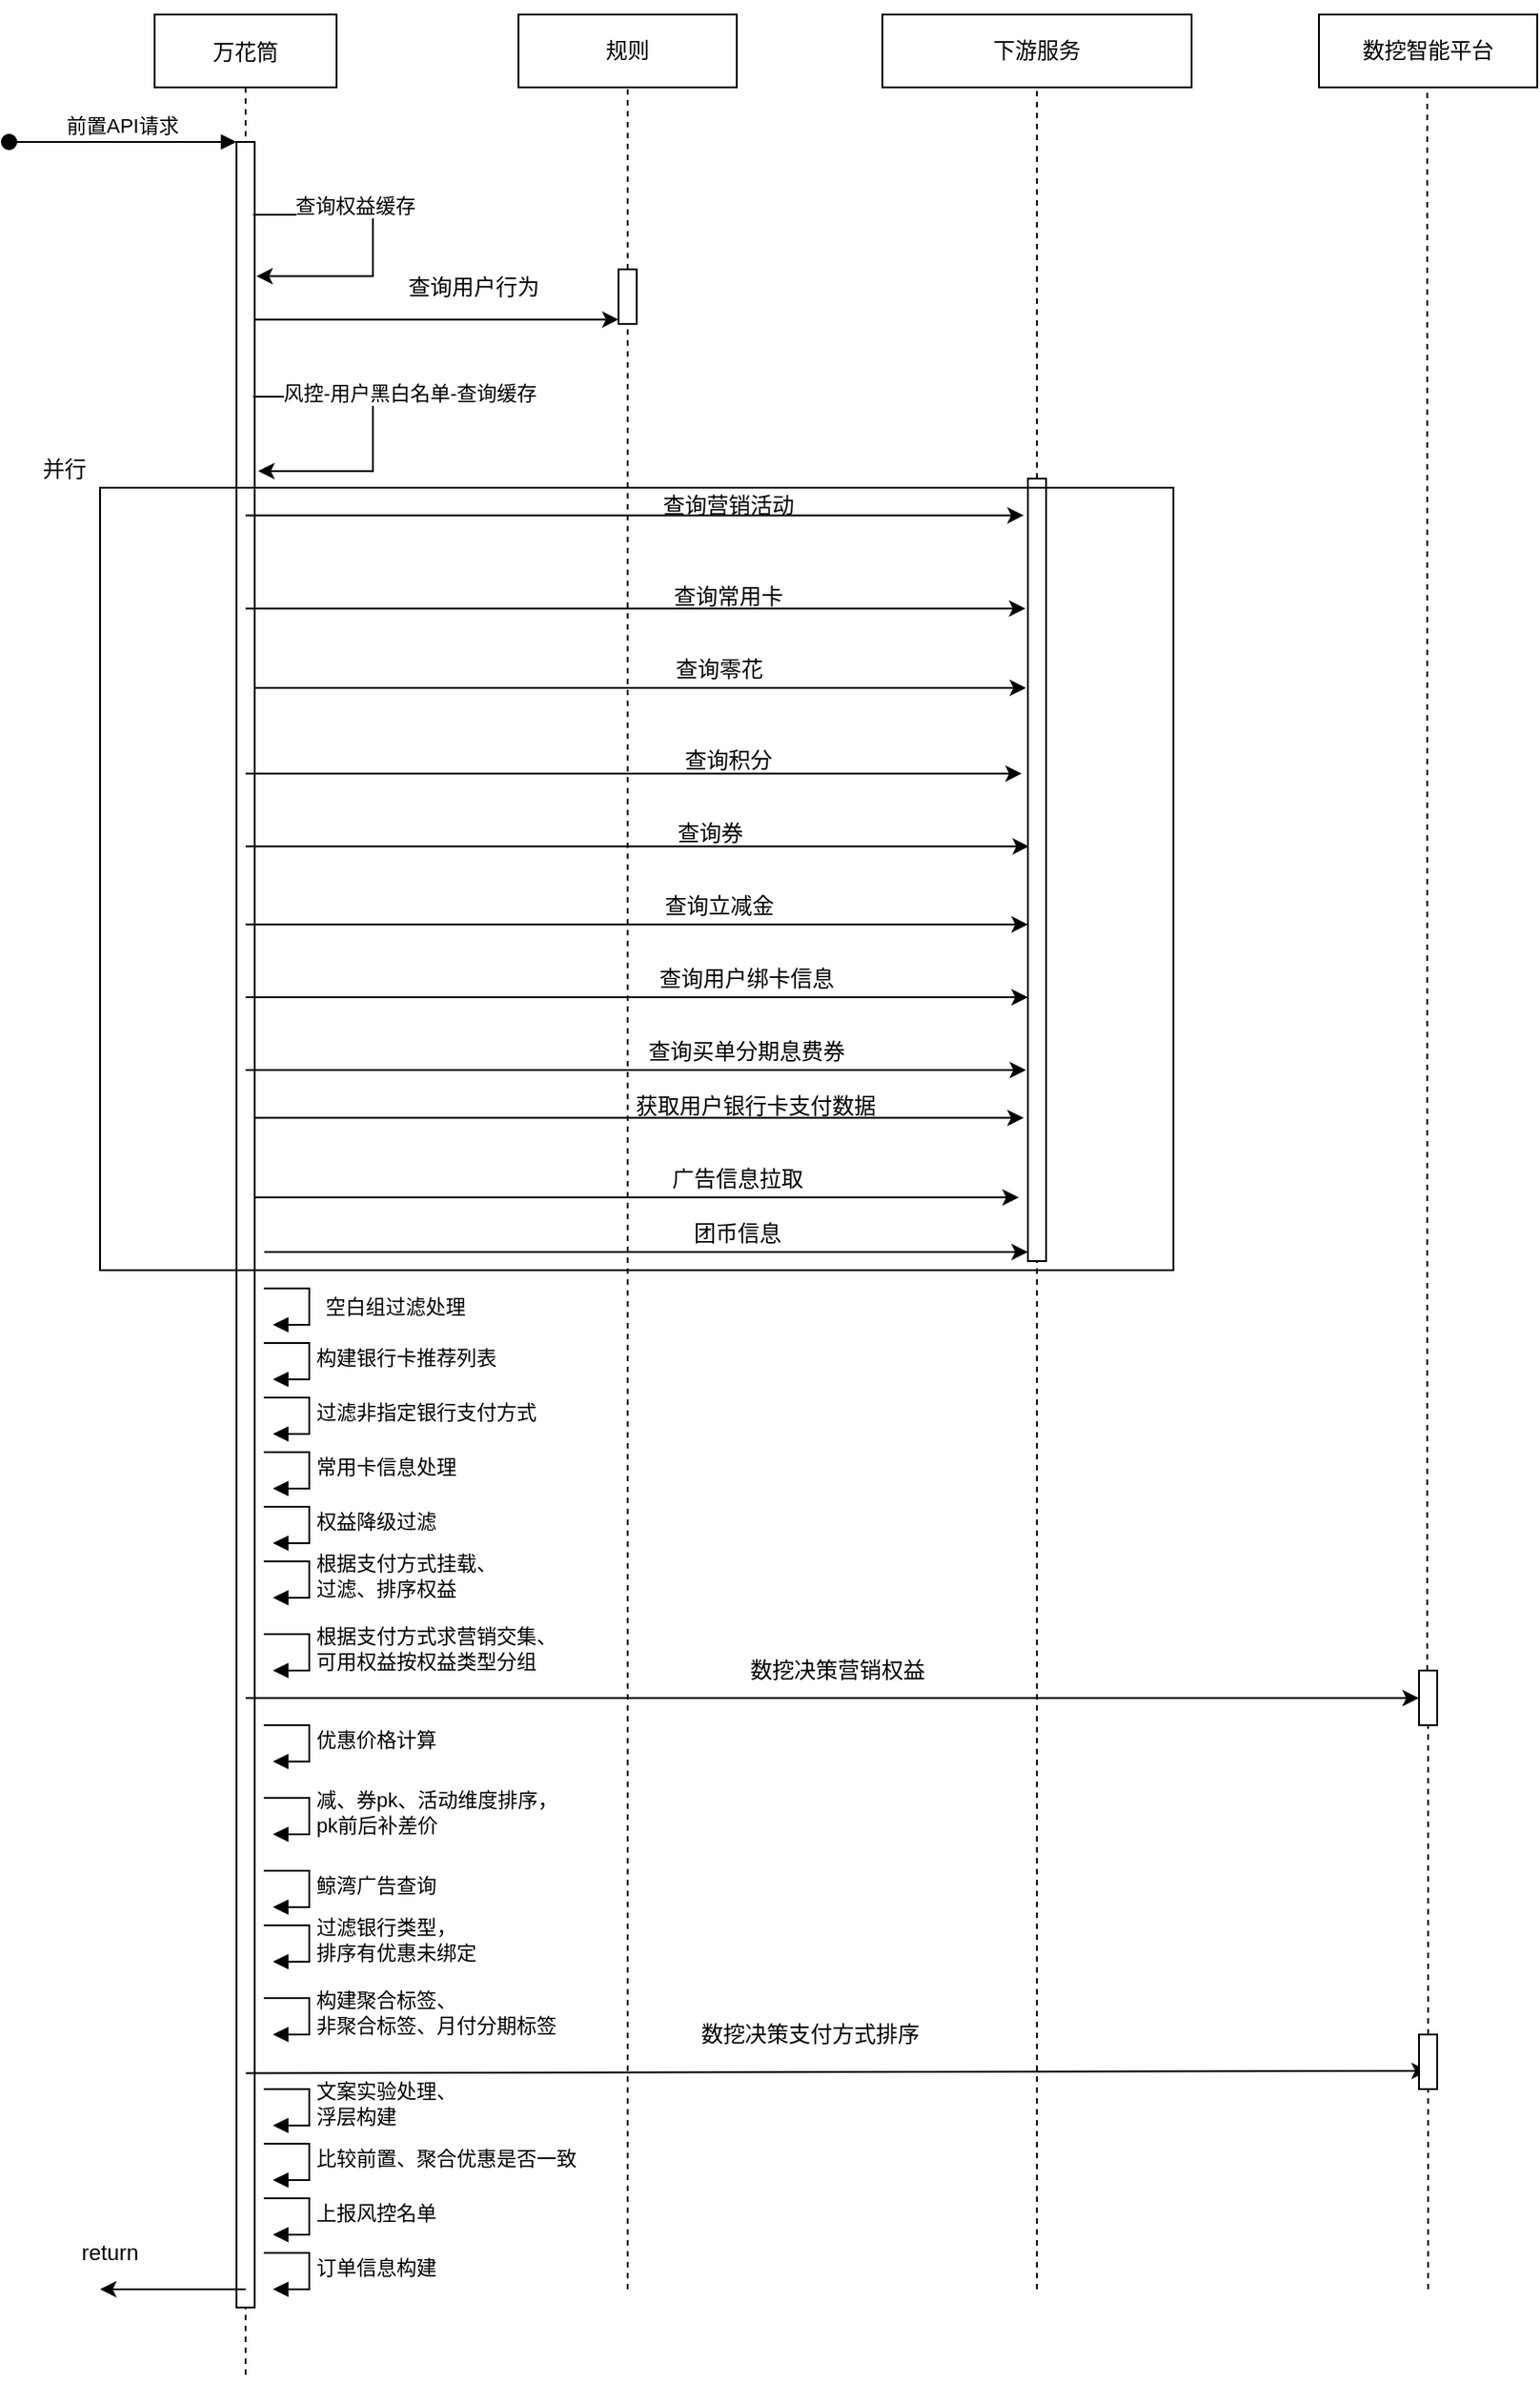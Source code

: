 <mxfile version="18.1.3" type="github">
  <diagram id="lJEkI7W-G3wx-qPHP1HL" name="Page-1">
    <mxGraphModel dx="1042" dy="578" grid="1" gridSize="10" guides="1" tooltips="1" connect="1" arrows="1" fold="1" page="1" pageScale="1" pageWidth="827" pageHeight="1169" math="0" shadow="0">
      <root>
        <mxCell id="0" />
        <mxCell id="1" parent="0" />
        <mxCell id="JnrZiAFOnptT99tk8UWQ-2" value="万花筒" style="shape=umlLifeline;perimeter=lifelinePerimeter;container=1;collapsible=0;recursiveResize=0;rounded=0;shadow=0;strokeWidth=1;" vertex="1" parent="1">
          <mxGeometry x="120" y="80" width="100" height="1300" as="geometry" />
        </mxCell>
        <mxCell id="JnrZiAFOnptT99tk8UWQ-3" value="" style="points=[];perimeter=orthogonalPerimeter;rounded=0;shadow=0;strokeWidth=1;" vertex="1" parent="JnrZiAFOnptT99tk8UWQ-2">
          <mxGeometry x="45" y="70" width="10" height="1190" as="geometry" />
        </mxCell>
        <mxCell id="JnrZiAFOnptT99tk8UWQ-4" value="前置API请求" style="verticalAlign=bottom;startArrow=oval;endArrow=block;startSize=8;shadow=0;strokeWidth=1;curved=1;" edge="1" parent="JnrZiAFOnptT99tk8UWQ-2" target="JnrZiAFOnptT99tk8UWQ-3">
          <mxGeometry relative="1" as="geometry">
            <mxPoint x="-80" y="70" as="sourcePoint" />
          </mxGeometry>
        </mxCell>
        <mxCell id="JnrZiAFOnptT99tk8UWQ-5" value="" style="endArrow=classic;html=1;edgeStyle=elbowEdgeStyle;rounded=0;exitX=0.918;exitY=0.056;exitDx=0;exitDy=0;exitPerimeter=0;entryX=1.091;entryY=0.062;entryDx=0;entryDy=0;entryPerimeter=0;" edge="1" parent="JnrZiAFOnptT99tk8UWQ-2" target="JnrZiAFOnptT99tk8UWQ-3">
          <mxGeometry relative="1" as="geometry">
            <mxPoint x="54.18" y="110" as="sourcePoint" />
            <mxPoint x="49.5" y="122.88" as="targetPoint" />
            <Array as="points">
              <mxPoint x="120" y="160" />
              <mxPoint x="160" y="92.88" />
            </Array>
          </mxGeometry>
        </mxCell>
        <mxCell id="JnrZiAFOnptT99tk8UWQ-6" value="查询权益缓存" style="edgeLabel;resizable=0;html=1;align=center;verticalAlign=middle;" connectable="0" vertex="1" parent="JnrZiAFOnptT99tk8UWQ-5">
          <mxGeometry relative="1" as="geometry">
            <mxPoint x="-10" y="-21.18" as="offset" />
          </mxGeometry>
        </mxCell>
        <mxCell id="JnrZiAFOnptT99tk8UWQ-7" value="下游服务" style="rounded=0;whiteSpace=wrap;html=1;sketch=0;" vertex="1" parent="1">
          <mxGeometry x="520" y="80" width="170" height="40" as="geometry" />
        </mxCell>
        <mxCell id="JnrZiAFOnptT99tk8UWQ-8" style="edgeStyle=elbowEdgeStyle;rounded=0;sketch=0;orthogonalLoop=1;jettySize=auto;html=1;exitX=0.5;exitY=0;exitDx=0;exitDy=0;" edge="1" parent="1" source="JnrZiAFOnptT99tk8UWQ-7" target="JnrZiAFOnptT99tk8UWQ-7">
          <mxGeometry relative="1" as="geometry" />
        </mxCell>
        <mxCell id="JnrZiAFOnptT99tk8UWQ-9" value="规则" style="rounded=0;whiteSpace=wrap;html=1;sketch=0;" vertex="1" parent="1">
          <mxGeometry x="320" y="80" width="120" height="40" as="geometry" />
        </mxCell>
        <mxCell id="JnrZiAFOnptT99tk8UWQ-10" value="" style="endArrow=none;html=1;dashed=1;" edge="1" parent="1" source="JnrZiAFOnptT99tk8UWQ-11">
          <mxGeometry width="50" height="50" relative="1" as="geometry">
            <mxPoint x="380" y="530" as="sourcePoint" />
            <mxPoint x="380" y="120" as="targetPoint" />
          </mxGeometry>
        </mxCell>
        <mxCell id="JnrZiAFOnptT99tk8UWQ-11" value="" style="points=[];perimeter=orthogonalPerimeter;rounded=0;shadow=0;strokeWidth=1;" vertex="1" parent="1">
          <mxGeometry x="375" y="220" width="10" height="30" as="geometry" />
        </mxCell>
        <mxCell id="JnrZiAFOnptT99tk8UWQ-12" value="" style="endArrow=none;html=1;dashed=1;" edge="1" parent="1" target="JnrZiAFOnptT99tk8UWQ-11">
          <mxGeometry width="50" height="50" relative="1" as="geometry">
            <mxPoint x="380" y="340" as="sourcePoint" />
            <mxPoint x="380" y="120" as="targetPoint" />
          </mxGeometry>
        </mxCell>
        <mxCell id="JnrZiAFOnptT99tk8UWQ-13" value="" style="endArrow=classic;html=1;exitX=0.991;exitY=0.082;exitDx=0;exitDy=0;exitPerimeter=0;" edge="1" parent="1" source="JnrZiAFOnptT99tk8UWQ-3" target="JnrZiAFOnptT99tk8UWQ-11">
          <mxGeometry width="50" height="50" relative="1" as="geometry">
            <mxPoint x="180" y="214" as="sourcePoint" />
            <mxPoint x="380" y="210" as="targetPoint" />
          </mxGeometry>
        </mxCell>
        <mxCell id="JnrZiAFOnptT99tk8UWQ-14" value="查询用户行为" style="text;html=1;align=center;verticalAlign=middle;resizable=0;points=[];autosize=1;" vertex="1" parent="1">
          <mxGeometry x="250" y="220" width="90" height="20" as="geometry" />
        </mxCell>
        <mxCell id="JnrZiAFOnptT99tk8UWQ-15" value="" style="endArrow=none;html=1;dashed=1;entryX=0.5;entryY=1;entryDx=0;entryDy=0;" edge="1" parent="1" source="JnrZiAFOnptT99tk8UWQ-16" target="JnrZiAFOnptT99tk8UWQ-7">
          <mxGeometry width="50" height="50" relative="1" as="geometry">
            <mxPoint x="605" y="570" as="sourcePoint" />
            <mxPoint x="605" y="160" as="targetPoint" />
          </mxGeometry>
        </mxCell>
        <mxCell id="JnrZiAFOnptT99tk8UWQ-16" value="" style="points=[];perimeter=orthogonalPerimeter;rounded=0;shadow=0;strokeWidth=1;" vertex="1" parent="1">
          <mxGeometry x="600" y="335" width="10" height="430" as="geometry" />
        </mxCell>
        <mxCell id="JnrZiAFOnptT99tk8UWQ-17" value="" style="endArrow=none;html=1;dashed=1;" edge="1" parent="1" target="JnrZiAFOnptT99tk8UWQ-16">
          <mxGeometry width="50" height="50" relative="1" as="geometry">
            <mxPoint x="605" y="1330" as="sourcePoint" />
            <mxPoint x="605" y="160" as="targetPoint" />
          </mxGeometry>
        </mxCell>
        <mxCell id="JnrZiAFOnptT99tk8UWQ-18" value="" style="endArrow=classic;html=1;entryX=-0.227;entryY=0.047;entryDx=0;entryDy=0;entryPerimeter=0;" edge="1" parent="1" source="JnrZiAFOnptT99tk8UWQ-2" target="JnrZiAFOnptT99tk8UWQ-16">
          <mxGeometry width="50" height="50" relative="1" as="geometry">
            <mxPoint x="174.36" y="270" as="sourcePoint" />
            <mxPoint x="600.0" y="271.96" as="targetPoint" />
          </mxGeometry>
        </mxCell>
        <mxCell id="JnrZiAFOnptT99tk8UWQ-19" value="查询营销活动" style="text;html=1;align=center;verticalAlign=middle;resizable=0;points=[];autosize=1;" vertex="1" parent="1">
          <mxGeometry x="390" y="340" width="90" height="20" as="geometry" />
        </mxCell>
        <mxCell id="JnrZiAFOnptT99tk8UWQ-20" value="" style="endArrow=classic;html=1;entryX=-0.336;entryY=0.377;entryDx=0;entryDy=0;entryPerimeter=0;" edge="1" parent="1" source="JnrZiAFOnptT99tk8UWQ-2" target="JnrZiAFOnptT99tk8UWQ-16">
          <mxGeometry width="50" height="50" relative="1" as="geometry">
            <mxPoint x="176" y="310" as="sourcePoint" />
            <mxPoint x="600" y="310" as="targetPoint" />
          </mxGeometry>
        </mxCell>
        <mxCell id="JnrZiAFOnptT99tk8UWQ-21" value="" style="endArrow=classic;html=1;entryX=0.064;entryY=0.47;entryDx=0;entryDy=0;entryPerimeter=0;" edge="1" parent="1" source="JnrZiAFOnptT99tk8UWQ-2" target="JnrZiAFOnptT99tk8UWQ-16">
          <mxGeometry width="50" height="50" relative="1" as="geometry">
            <mxPoint x="176.82" y="361.18" as="sourcePoint" />
            <mxPoint x="600" y="361.18" as="targetPoint" />
          </mxGeometry>
        </mxCell>
        <mxCell id="JnrZiAFOnptT99tk8UWQ-22" value="查询券" style="text;html=1;align=center;verticalAlign=middle;resizable=0;points=[];autosize=1;" vertex="1" parent="1">
          <mxGeometry x="400" y="520" width="50" height="20" as="geometry" />
        </mxCell>
        <mxCell id="JnrZiAFOnptT99tk8UWQ-23" value="" style="endArrow=classic;html=1;" edge="1" parent="1" source="JnrZiAFOnptT99tk8UWQ-2">
          <mxGeometry width="50" height="50" relative="1" as="geometry">
            <mxPoint x="174.82" y="420" as="sourcePoint" />
            <mxPoint x="600" y="580" as="targetPoint" />
          </mxGeometry>
        </mxCell>
        <mxCell id="JnrZiAFOnptT99tk8UWQ-24" value="查询立减金" style="text;html=1;align=center;verticalAlign=middle;resizable=0;points=[];autosize=1;" vertex="1" parent="1">
          <mxGeometry x="390" y="560" width="80" height="20" as="geometry" />
        </mxCell>
        <mxCell id="JnrZiAFOnptT99tk8UWQ-25" value="" style="endArrow=none;html=1;dashed=1;" edge="1" parent="1">
          <mxGeometry width="50" height="50" relative="1" as="geometry">
            <mxPoint x="380" y="1330" as="sourcePoint" />
            <mxPoint x="379.987" y="330" as="targetPoint" />
          </mxGeometry>
        </mxCell>
        <mxCell id="JnrZiAFOnptT99tk8UWQ-26" value="" style="endArrow=classic;html=1;" edge="1" parent="1" source="JnrZiAFOnptT99tk8UWQ-2">
          <mxGeometry width="50" height="50" relative="1" as="geometry">
            <mxPoint x="174.82" y="470" as="sourcePoint" />
            <mxPoint x="600" y="620" as="targetPoint" />
          </mxGeometry>
        </mxCell>
        <mxCell id="JnrZiAFOnptT99tk8UWQ-27" value="查询用户绑卡信息" style="text;html=1;align=center;verticalAlign=middle;resizable=0;points=[];autosize=1;" vertex="1" parent="1">
          <mxGeometry x="390" y="600" width="110" height="20" as="geometry" />
        </mxCell>
        <mxCell id="JnrZiAFOnptT99tk8UWQ-28" value="" style="endArrow=classic;html=1;" edge="1" parent="1" source="JnrZiAFOnptT99tk8UWQ-2">
          <mxGeometry width="50" height="50" relative="1" as="geometry">
            <mxPoint x="174.82" y="520" as="sourcePoint" />
            <mxPoint x="599" y="660" as="targetPoint" />
          </mxGeometry>
        </mxCell>
        <mxCell id="JnrZiAFOnptT99tk8UWQ-29" value="查询买单分期息费券" style="text;html=1;align=center;verticalAlign=middle;resizable=0;points=[];autosize=1;" vertex="1" parent="1">
          <mxGeometry x="385" y="640" width="120" height="20" as="geometry" />
        </mxCell>
        <mxCell id="JnrZiAFOnptT99tk8UWQ-30" value="" style="endArrow=classic;html=1;" edge="1" parent="1" source="JnrZiAFOnptT99tk8UWQ-3">
          <mxGeometry width="50" height="50" relative="1" as="geometry">
            <mxPoint x="170" y="735" as="sourcePoint" />
            <mxPoint x="595" y="730" as="targetPoint" />
          </mxGeometry>
        </mxCell>
        <mxCell id="JnrZiAFOnptT99tk8UWQ-31" value="广告信息拉取" style="text;html=1;align=center;verticalAlign=middle;resizable=0;points=[];autosize=1;" vertex="1" parent="1">
          <mxGeometry x="395" y="710" width="90" height="20" as="geometry" />
        </mxCell>
        <mxCell id="JnrZiAFOnptT99tk8UWQ-32" value="构建银行卡推荐列表" style="edgeStyle=orthogonalEdgeStyle;html=1;align=left;spacingLeft=2;endArrow=block;rounded=0;entryX=1;entryY=0;" edge="1" parent="1">
          <mxGeometry relative="1" as="geometry">
            <mxPoint x="180" y="810" as="sourcePoint" />
            <Array as="points">
              <mxPoint x="205" y="810" />
            </Array>
            <mxPoint x="185" y="830" as="targetPoint" />
          </mxGeometry>
        </mxCell>
        <mxCell id="JnrZiAFOnptT99tk8UWQ-33" value="过滤非指定银行支付方式" style="edgeStyle=orthogonalEdgeStyle;html=1;align=left;spacingLeft=2;endArrow=block;rounded=0;entryX=1;entryY=0;" edge="1" parent="1">
          <mxGeometry relative="1" as="geometry">
            <mxPoint x="180" y="840" as="sourcePoint" />
            <Array as="points">
              <mxPoint x="205" y="840" />
              <mxPoint x="205" y="860" />
            </Array>
            <mxPoint x="185" y="860" as="targetPoint" />
          </mxGeometry>
        </mxCell>
        <mxCell id="JnrZiAFOnptT99tk8UWQ-34" value="权益降级过滤" style="edgeStyle=orthogonalEdgeStyle;html=1;align=left;spacingLeft=2;endArrow=block;rounded=0;entryX=1;entryY=0;" edge="1" parent="1">
          <mxGeometry relative="1" as="geometry">
            <mxPoint x="180" y="900" as="sourcePoint" />
            <Array as="points">
              <mxPoint x="205" y="900" />
            </Array>
            <mxPoint x="185" y="920" as="targetPoint" />
          </mxGeometry>
        </mxCell>
        <mxCell id="JnrZiAFOnptT99tk8UWQ-35" value="构建聚合标签、&lt;br&gt;非聚合标签、月付分期标签" style="edgeStyle=orthogonalEdgeStyle;html=1;align=left;spacingLeft=2;endArrow=block;rounded=0;entryX=1;entryY=0;" edge="1" parent="1">
          <mxGeometry relative="1" as="geometry">
            <mxPoint x="180" y="1170" as="sourcePoint" />
            <Array as="points">
              <mxPoint x="205" y="1170" />
            </Array>
            <mxPoint x="185" y="1190" as="targetPoint" />
          </mxGeometry>
        </mxCell>
        <mxCell id="JnrZiAFOnptT99tk8UWQ-36" value="文案实验处理、&lt;br&gt;浮层构建" style="edgeStyle=orthogonalEdgeStyle;html=1;align=left;spacingLeft=2;endArrow=block;rounded=0;entryX=1;entryY=0;" edge="1" parent="1">
          <mxGeometry relative="1" as="geometry">
            <mxPoint x="180" y="1220" as="sourcePoint" />
            <Array as="points">
              <mxPoint x="205" y="1220" />
            </Array>
            <mxPoint x="185" y="1240" as="targetPoint" />
          </mxGeometry>
        </mxCell>
        <mxCell id="JnrZiAFOnptT99tk8UWQ-37" value="空白组过滤处理" style="edgeStyle=orthogonalEdgeStyle;html=1;align=left;spacingLeft=2;endArrow=block;rounded=0;entryX=1;entryY=0;" edge="1" parent="1">
          <mxGeometry x="0.077" y="5" relative="1" as="geometry">
            <mxPoint x="180" y="780" as="sourcePoint" />
            <Array as="points">
              <mxPoint x="205" y="780" />
            </Array>
            <mxPoint x="185" y="800" as="targetPoint" />
            <mxPoint as="offset" />
          </mxGeometry>
        </mxCell>
        <mxCell id="JnrZiAFOnptT99tk8UWQ-38" value="数挖智能平台" style="rounded=0;whiteSpace=wrap;html=1;" vertex="1" parent="1">
          <mxGeometry x="760" y="80" width="120" height="40" as="geometry" />
        </mxCell>
        <mxCell id="JnrZiAFOnptT99tk8UWQ-39" value="" style="endArrow=none;html=1;dashed=1;entryX=0.5;entryY=1;entryDx=0;entryDy=0;" edge="1" parent="1" source="JnrZiAFOnptT99tk8UWQ-41">
          <mxGeometry width="50" height="50" relative="1" as="geometry">
            <mxPoint x="820" y="1080" as="sourcePoint" />
            <mxPoint x="819.5" y="120" as="targetPoint" />
          </mxGeometry>
        </mxCell>
        <mxCell id="JnrZiAFOnptT99tk8UWQ-40" value="" style="endArrow=classic;html=1;entryX=-0.009;entryY=0.506;entryDx=0;entryDy=0;entryPerimeter=0;" edge="1" parent="1" source="JnrZiAFOnptT99tk8UWQ-2" target="JnrZiAFOnptT99tk8UWQ-41">
          <mxGeometry width="50" height="50" relative="1" as="geometry">
            <mxPoint x="175" y="980" as="sourcePoint" />
            <mxPoint x="820" y="980" as="targetPoint" />
          </mxGeometry>
        </mxCell>
        <mxCell id="JnrZiAFOnptT99tk8UWQ-41" value="" style="points=[];perimeter=orthogonalPerimeter;rounded=0;shadow=0;strokeWidth=1;fontStyle=1" vertex="1" parent="1">
          <mxGeometry x="815" y="990" width="10" height="30" as="geometry" />
        </mxCell>
        <mxCell id="JnrZiAFOnptT99tk8UWQ-42" value="" style="endArrow=none;html=1;dashed=1;entryX=0.5;entryY=1;entryDx=0;entryDy=0;" edge="1" parent="1" source="JnrZiAFOnptT99tk8UWQ-63" target="JnrZiAFOnptT99tk8UWQ-41">
          <mxGeometry width="50" height="50" relative="1" as="geometry">
            <mxPoint x="820" y="1220" as="sourcePoint" />
            <mxPoint x="819.5" y="120" as="targetPoint" />
          </mxGeometry>
        </mxCell>
        <mxCell id="JnrZiAFOnptT99tk8UWQ-43" value="数挖决策营销权益" style="text;html=1;align=center;verticalAlign=middle;resizable=0;points=[];autosize=1;" vertex="1" parent="1">
          <mxGeometry x="440" y="980" width="110" height="20" as="geometry" />
        </mxCell>
        <mxCell id="JnrZiAFOnptT99tk8UWQ-44" value="过滤银行类型，&lt;br&gt;排序有优惠未绑定" style="edgeStyle=orthogonalEdgeStyle;html=1;align=left;spacingLeft=2;endArrow=block;rounded=0;entryX=1;entryY=0;" edge="1" parent="1">
          <mxGeometry relative="1" as="geometry">
            <mxPoint x="180" y="1130" as="sourcePoint" />
            <Array as="points">
              <mxPoint x="205" y="1130" />
              <mxPoint x="205" y="1150" />
            </Array>
            <mxPoint x="185" y="1150" as="targetPoint" />
          </mxGeometry>
        </mxCell>
        <mxCell id="JnrZiAFOnptT99tk8UWQ-45" value="" style="endArrow=classic;html=1;entryX=-0.055;entryY=0.624;entryDx=0;entryDy=0;entryPerimeter=0;" edge="1" parent="1">
          <mxGeometry width="50" height="50" relative="1" as="geometry">
            <mxPoint x="170.14" y="1211.28" as="sourcePoint" />
            <mxPoint x="819.865" y="1210.0" as="targetPoint" />
          </mxGeometry>
        </mxCell>
        <mxCell id="JnrZiAFOnptT99tk8UWQ-46" value="数挖决策支付方式排序" style="text;html=1;align=center;verticalAlign=middle;resizable=0;points=[];autosize=1;" vertex="1" parent="1">
          <mxGeometry x="410" y="1180" width="140" height="20" as="geometry" />
        </mxCell>
        <mxCell id="JnrZiAFOnptT99tk8UWQ-47" value="查询积分" style="text;html=1;align=center;verticalAlign=middle;resizable=0;points=[];autosize=1;" vertex="1" parent="1">
          <mxGeometry x="405" y="480" width="60" height="20" as="geometry" />
        </mxCell>
        <mxCell id="JnrZiAFOnptT99tk8UWQ-48" value="" style="endArrow=classic;html=1;edgeStyle=elbowEdgeStyle;rounded=0;exitX=0.918;exitY=0.056;exitDx=0;exitDy=0;exitPerimeter=0;entryX=1.191;entryY=0.152;entryDx=0;entryDy=0;entryPerimeter=0;" edge="1" parent="1" target="JnrZiAFOnptT99tk8UWQ-3">
          <mxGeometry relative="1" as="geometry">
            <mxPoint x="174.18" y="290" as="sourcePoint" />
            <mxPoint x="169.5" y="302.88" as="targetPoint" />
            <Array as="points">
              <mxPoint x="240" y="310" />
              <mxPoint x="240" y="340" />
              <mxPoint x="280" y="272.88" />
            </Array>
          </mxGeometry>
        </mxCell>
        <mxCell id="JnrZiAFOnptT99tk8UWQ-49" value="风控-用户黑白名单-查询缓存" style="edgeLabel;resizable=0;html=1;align=center;verticalAlign=middle;" connectable="0" vertex="1" parent="JnrZiAFOnptT99tk8UWQ-48">
          <mxGeometry relative="1" as="geometry">
            <mxPoint x="20" y="-21.18" as="offset" />
          </mxGeometry>
        </mxCell>
        <mxCell id="JnrZiAFOnptT99tk8UWQ-50" value="" style="endArrow=classic;html=1;entryX=-0.136;entryY=0.166;entryDx=0;entryDy=0;entryPerimeter=0;" edge="1" parent="1" source="JnrZiAFOnptT99tk8UWQ-2" target="JnrZiAFOnptT99tk8UWQ-16">
          <mxGeometry width="50" height="50" relative="1" as="geometry">
            <mxPoint x="171.77" y="460.0" as="sourcePoint" />
            <mxPoint x="610" y="460.0" as="targetPoint" />
          </mxGeometry>
        </mxCell>
        <mxCell id="JnrZiAFOnptT99tk8UWQ-51" value="查询零花" style="text;html=1;align=center;verticalAlign=middle;resizable=0;points=[];autosize=1;" vertex="1" parent="1">
          <mxGeometry x="400" y="430" width="60" height="20" as="geometry" />
        </mxCell>
        <mxCell id="JnrZiAFOnptT99tk8UWQ-52" value="" style="endArrow=classic;html=1;entryX=-0.227;entryY=0.817;entryDx=0;entryDy=0;entryPerimeter=0;" edge="1" parent="1" source="JnrZiAFOnptT99tk8UWQ-3" target="JnrZiAFOnptT99tk8UWQ-16">
          <mxGeometry width="50" height="50" relative="1" as="geometry">
            <mxPoint x="170.5" y="710" as="sourcePoint" />
            <mxPoint x="600" y="710" as="targetPoint" />
          </mxGeometry>
        </mxCell>
        <mxCell id="JnrZiAFOnptT99tk8UWQ-53" value="获取用户银行卡支付数据" style="text;html=1;align=center;verticalAlign=middle;resizable=0;points=[];autosize=1;" vertex="1" parent="1">
          <mxGeometry x="375" y="670" width="150" height="20" as="geometry" />
        </mxCell>
        <mxCell id="JnrZiAFOnptT99tk8UWQ-54" value="" style="endArrow=classic;html=1;entryX=-0.527;entryY=0.914;entryDx=0;entryDy=0;entryPerimeter=0;" edge="1" parent="1">
          <mxGeometry width="50" height="50" relative="1" as="geometry">
            <mxPoint x="180.27" y="760" as="sourcePoint" />
            <mxPoint x="600" y="760" as="targetPoint" />
          </mxGeometry>
        </mxCell>
        <mxCell id="JnrZiAFOnptT99tk8UWQ-55" value="团币信息" style="text;html=1;align=center;verticalAlign=middle;resizable=0;points=[];autosize=1;" vertex="1" parent="1">
          <mxGeometry x="410" y="740" width="60" height="20" as="geometry" />
        </mxCell>
        <mxCell id="JnrZiAFOnptT99tk8UWQ-56" value="" style="endArrow=classic;html=1;" edge="1" parent="1" source="JnrZiAFOnptT99tk8UWQ-3">
          <mxGeometry width="50" height="50" relative="1" as="geometry">
            <mxPoint x="181.77" y="434.38" as="sourcePoint" />
            <mxPoint x="599" y="450" as="targetPoint" />
          </mxGeometry>
        </mxCell>
        <mxCell id="JnrZiAFOnptT99tk8UWQ-57" value="查询常用卡" style="text;html=1;align=center;verticalAlign=middle;resizable=0;points=[];autosize=1;" vertex="1" parent="1">
          <mxGeometry x="395" y="390" width="80" height="20" as="geometry" />
        </mxCell>
        <mxCell id="JnrZiAFOnptT99tk8UWQ-58" value="常用卡信息处理" style="edgeStyle=orthogonalEdgeStyle;html=1;align=left;spacingLeft=2;endArrow=block;rounded=0;entryX=1;entryY=0;" edge="1" parent="1">
          <mxGeometry relative="1" as="geometry">
            <mxPoint x="180" y="870" as="sourcePoint" />
            <Array as="points">
              <mxPoint x="205" y="870" />
              <mxPoint x="205" y="890" />
            </Array>
            <mxPoint x="185" y="890" as="targetPoint" />
          </mxGeometry>
        </mxCell>
        <mxCell id="JnrZiAFOnptT99tk8UWQ-59" value="根据支付方式挂载、&lt;br&gt;过滤、排序权益" style="edgeStyle=orthogonalEdgeStyle;html=1;align=left;spacingLeft=2;endArrow=block;rounded=0;entryX=1;entryY=0;" edge="1" parent="1">
          <mxGeometry relative="1" as="geometry">
            <mxPoint x="180" y="930" as="sourcePoint" />
            <Array as="points">
              <mxPoint x="205" y="930" />
            </Array>
            <mxPoint x="185" y="950" as="targetPoint" />
          </mxGeometry>
        </mxCell>
        <mxCell id="JnrZiAFOnptT99tk8UWQ-60" value="根据支付方式求营销交集、&lt;br&gt;可用权益按权益类型分组" style="edgeStyle=orthogonalEdgeStyle;html=1;align=left;spacingLeft=2;endArrow=block;rounded=0;entryX=1;entryY=0;" edge="1" parent="1">
          <mxGeometry relative="1" as="geometry">
            <mxPoint x="180" y="970" as="sourcePoint" />
            <Array as="points">
              <mxPoint x="205" y="970" />
              <mxPoint x="205" y="990" />
            </Array>
            <mxPoint x="185" y="990" as="targetPoint" />
          </mxGeometry>
        </mxCell>
        <mxCell id="JnrZiAFOnptT99tk8UWQ-61" value="return" style="text;html=1;align=center;verticalAlign=middle;resizable=0;points=[];autosize=1;" vertex="1" parent="1">
          <mxGeometry x="70" y="1300" width="50" height="20" as="geometry" />
        </mxCell>
        <mxCell id="JnrZiAFOnptT99tk8UWQ-62" value="" style="endArrow=classic;html=1;" edge="1" parent="1">
          <mxGeometry width="50" height="50" relative="1" as="geometry">
            <mxPoint x="170" y="1330" as="sourcePoint" />
            <mxPoint x="90" y="1330" as="targetPoint" />
          </mxGeometry>
        </mxCell>
        <mxCell id="JnrZiAFOnptT99tk8UWQ-63" value="" style="points=[];perimeter=orthogonalPerimeter;rounded=0;shadow=0;strokeWidth=1;" vertex="1" parent="1">
          <mxGeometry x="815" y="1190" width="10" height="30" as="geometry" />
        </mxCell>
        <mxCell id="JnrZiAFOnptT99tk8UWQ-64" value="" style="endArrow=none;html=1;dashed=1;entryX=0.5;entryY=1;entryDx=0;entryDy=0;" edge="1" parent="1" target="JnrZiAFOnptT99tk8UWQ-63">
          <mxGeometry width="50" height="50" relative="1" as="geometry">
            <mxPoint x="820" y="1330" as="sourcePoint" />
            <mxPoint x="820" y="1020" as="targetPoint" />
          </mxGeometry>
        </mxCell>
        <mxCell id="JnrZiAFOnptT99tk8UWQ-65" value="减、券pk、活动维度排序，&lt;br&gt;pk前后补差价" style="edgeStyle=orthogonalEdgeStyle;html=1;align=left;spacingLeft=2;endArrow=block;rounded=0;entryX=1;entryY=0;" edge="1" parent="1">
          <mxGeometry relative="1" as="geometry">
            <mxPoint x="180" y="1060" as="sourcePoint" />
            <Array as="points">
              <mxPoint x="205" y="1060" />
              <mxPoint x="205" y="1080" />
            </Array>
            <mxPoint x="185" y="1080" as="targetPoint" />
          </mxGeometry>
        </mxCell>
        <mxCell id="JnrZiAFOnptT99tk8UWQ-66" value="优惠价格计算" style="edgeStyle=orthogonalEdgeStyle;html=1;align=left;spacingLeft=2;endArrow=block;rounded=0;entryX=1;entryY=0;" edge="1" parent="1">
          <mxGeometry relative="1" as="geometry">
            <mxPoint x="180" y="1020" as="sourcePoint" />
            <Array as="points">
              <mxPoint x="205" y="1020" />
              <mxPoint x="205" y="1040" />
            </Array>
            <mxPoint x="185" y="1040" as="targetPoint" />
          </mxGeometry>
        </mxCell>
        <mxCell id="JnrZiAFOnptT99tk8UWQ-67" value="鲸湾广告查询" style="edgeStyle=orthogonalEdgeStyle;html=1;align=left;spacingLeft=2;endArrow=block;rounded=0;entryX=1;entryY=0;" edge="1" parent="1">
          <mxGeometry relative="1" as="geometry">
            <mxPoint x="180" y="1100" as="sourcePoint" />
            <Array as="points">
              <mxPoint x="205" y="1100" />
              <mxPoint x="205" y="1120" />
            </Array>
            <mxPoint x="185" y="1120" as="targetPoint" />
          </mxGeometry>
        </mxCell>
        <mxCell id="JnrZiAFOnptT99tk8UWQ-68" value="比较前置、聚合优惠是否一致" style="edgeStyle=orthogonalEdgeStyle;html=1;align=left;spacingLeft=2;endArrow=block;rounded=0;entryX=1;entryY=0;" edge="1" parent="1">
          <mxGeometry relative="1" as="geometry">
            <mxPoint x="180" y="1250" as="sourcePoint" />
            <Array as="points">
              <mxPoint x="205" y="1250" />
            </Array>
            <mxPoint x="185" y="1270" as="targetPoint" />
          </mxGeometry>
        </mxCell>
        <mxCell id="JnrZiAFOnptT99tk8UWQ-69" value="上报风控名单" style="edgeStyle=orthogonalEdgeStyle;html=1;align=left;spacingLeft=2;endArrow=block;rounded=0;entryX=1;entryY=0;" edge="1" parent="1">
          <mxGeometry relative="1" as="geometry">
            <mxPoint x="180" y="1280" as="sourcePoint" />
            <Array as="points">
              <mxPoint x="205" y="1280" />
            </Array>
            <mxPoint x="185" y="1300" as="targetPoint" />
          </mxGeometry>
        </mxCell>
        <mxCell id="JnrZiAFOnptT99tk8UWQ-70" value="订单信息构建" style="edgeStyle=orthogonalEdgeStyle;html=1;align=left;spacingLeft=2;endArrow=block;rounded=0;entryX=1;entryY=0;" edge="1" parent="1">
          <mxGeometry relative="1" as="geometry">
            <mxPoint x="180" y="1310" as="sourcePoint" />
            <Array as="points">
              <mxPoint x="205" y="1310" />
            </Array>
            <mxPoint x="185" y="1330" as="targetPoint" />
          </mxGeometry>
        </mxCell>
        <mxCell id="JnrZiAFOnptT99tk8UWQ-71" value="" style="rounded=0;whiteSpace=wrap;html=1;fillColor=none;" vertex="1" parent="1">
          <mxGeometry x="90" y="340" width="590" height="430" as="geometry" />
        </mxCell>
        <mxCell id="JnrZiAFOnptT99tk8UWQ-72" value="并行" style="text;html=1;align=center;verticalAlign=middle;resizable=0;points=[];autosize=1;" vertex="1" parent="1">
          <mxGeometry x="50" y="320" width="40" height="20" as="geometry" />
        </mxCell>
      </root>
    </mxGraphModel>
  </diagram>
</mxfile>
